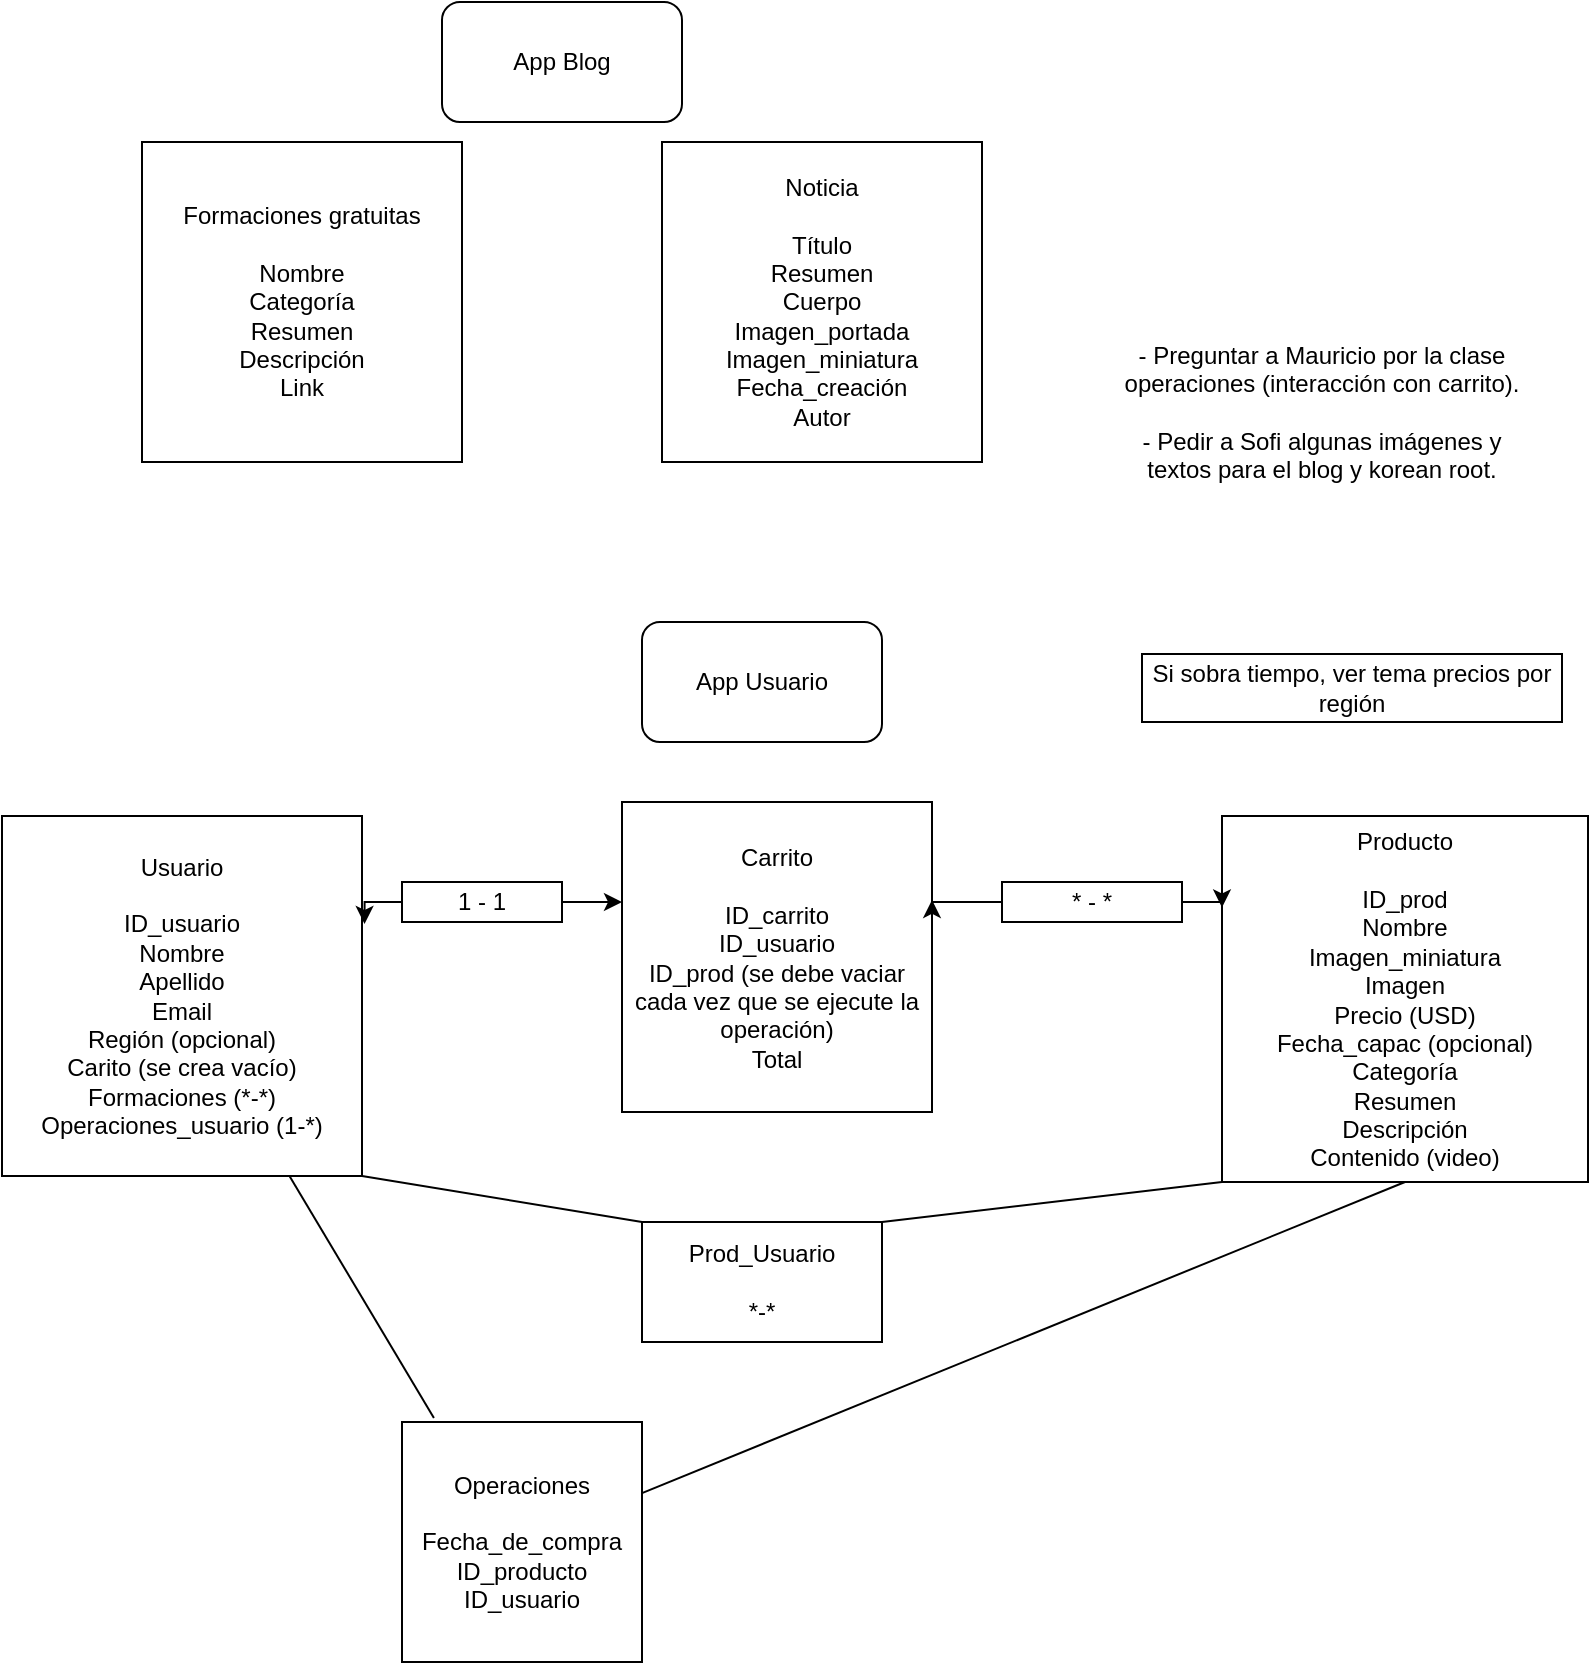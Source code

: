 <mxfile version="17.4.3" type="github">
  <diagram id="C5RBs43oDa-KdzZeNtuy" name="Page-1">
    <mxGraphModel dx="1422" dy="1963" grid="1" gridSize="10" guides="1" tooltips="1" connect="1" arrows="1" fold="1" page="1" pageScale="1" pageWidth="827" pageHeight="1169" math="0" shadow="0">
      <root>
        <mxCell id="WIyWlLk6GJQsqaUBKTNV-0" />
        <mxCell id="WIyWlLk6GJQsqaUBKTNV-1" parent="WIyWlLk6GJQsqaUBKTNV-0" />
        <mxCell id="WhERLxw59ei3A0i4JcfN-0" value="Usuario&lt;br&gt;&lt;br&gt;ID_usuario&lt;br&gt;Nombre&lt;br&gt;Apellido&lt;br&gt;Email&lt;br&gt;Región (opcional)&lt;br&gt;Carito (se crea vacío)&lt;br&gt;Formaciones (*-*)&lt;br&gt;Operaciones_usuario (1-*)" style="whiteSpace=wrap;html=1;aspect=fixed;" parent="WIyWlLk6GJQsqaUBKTNV-1" vertex="1">
          <mxGeometry x="30" y="-723" width="180" height="180" as="geometry" />
        </mxCell>
        <mxCell id="WhERLxw59ei3A0i4JcfN-2" value="Producto&lt;br&gt;&lt;br&gt;ID_prod&lt;br&gt;Nombre&lt;br&gt;Imagen_miniatura&lt;br&gt;Imagen&lt;br&gt;Precio (USD)&lt;br&gt;Fecha_capac (opcional)&lt;br&gt;Categoría&lt;br&gt;Resumen&lt;br&gt;Descripción&lt;br&gt;Contenido (video)" style="whiteSpace=wrap;html=1;aspect=fixed;" parent="WIyWlLk6GJQsqaUBKTNV-1" vertex="1">
          <mxGeometry x="640" y="-723" width="183" height="183" as="geometry" />
        </mxCell>
        <mxCell id="WhERLxw59ei3A0i4JcfN-3" value="Formaciones gratuitas&lt;br&gt;&lt;br&gt;Nombre&lt;br&gt;Categoría&lt;br&gt;Resumen&lt;br&gt;Descripción&lt;br&gt;Link" style="whiteSpace=wrap;html=1;aspect=fixed;" parent="WIyWlLk6GJQsqaUBKTNV-1" vertex="1">
          <mxGeometry x="100" y="-1060" width="160" height="160" as="geometry" />
        </mxCell>
        <mxCell id="WhERLxw59ei3A0i4JcfN-4" value="App Usuario" style="rounded=1;whiteSpace=wrap;html=1;" parent="WIyWlLk6GJQsqaUBKTNV-1" vertex="1">
          <mxGeometry x="350" y="-820" width="120" height="60" as="geometry" />
        </mxCell>
        <mxCell id="WhERLxw59ei3A0i4JcfN-5" value="Carrito&lt;br&gt;&lt;br&gt;ID_carrito&lt;br&gt;ID_usuario&lt;br&gt;ID_prod (se debe vaciar cada vez que se ejecute la operación)&lt;br&gt;Total" style="whiteSpace=wrap;html=1;aspect=fixed;" parent="WIyWlLk6GJQsqaUBKTNV-1" vertex="1">
          <mxGeometry x="340" y="-730" width="155" height="155" as="geometry" />
        </mxCell>
        <mxCell id="WhERLxw59ei3A0i4JcfN-31" style="edgeStyle=orthogonalEdgeStyle;rounded=0;orthogonalLoop=1;jettySize=auto;html=1;exitX=0;exitY=0.5;exitDx=0;exitDy=0;entryX=1.007;entryY=0.3;entryDx=0;entryDy=0;entryPerimeter=0;" parent="WIyWlLk6GJQsqaUBKTNV-1" source="WhERLxw59ei3A0i4JcfN-9" target="WhERLxw59ei3A0i4JcfN-0" edge="1">
          <mxGeometry relative="1" as="geometry" />
        </mxCell>
        <mxCell id="WhERLxw59ei3A0i4JcfN-32" style="edgeStyle=orthogonalEdgeStyle;rounded=0;orthogonalLoop=1;jettySize=auto;html=1;exitX=1;exitY=0.5;exitDx=0;exitDy=0;entryX=0;entryY=0.323;entryDx=0;entryDy=0;entryPerimeter=0;" parent="WIyWlLk6GJQsqaUBKTNV-1" source="WhERLxw59ei3A0i4JcfN-9" target="WhERLxw59ei3A0i4JcfN-5" edge="1">
          <mxGeometry relative="1" as="geometry" />
        </mxCell>
        <mxCell id="WhERLxw59ei3A0i4JcfN-9" value="1 - 1" style="rounded=0;whiteSpace=wrap;html=1;" parent="WIyWlLk6GJQsqaUBKTNV-1" vertex="1">
          <mxGeometry x="230" y="-690" width="80" height="20" as="geometry" />
        </mxCell>
        <mxCell id="WhERLxw59ei3A0i4JcfN-29" style="edgeStyle=orthogonalEdgeStyle;rounded=0;orthogonalLoop=1;jettySize=auto;html=1;exitX=0;exitY=0.5;exitDx=0;exitDy=0;entryX=1;entryY=0.316;entryDx=0;entryDy=0;entryPerimeter=0;" parent="WIyWlLk6GJQsqaUBKTNV-1" source="WhERLxw59ei3A0i4JcfN-11" target="WhERLxw59ei3A0i4JcfN-5" edge="1">
          <mxGeometry relative="1" as="geometry" />
        </mxCell>
        <mxCell id="WhERLxw59ei3A0i4JcfN-30" style="edgeStyle=orthogonalEdgeStyle;rounded=0;orthogonalLoop=1;jettySize=auto;html=1;exitX=1;exitY=0.5;exitDx=0;exitDy=0;entryX=0;entryY=0.25;entryDx=0;entryDy=0;" parent="WIyWlLk6GJQsqaUBKTNV-1" source="WhERLxw59ei3A0i4JcfN-11" target="WhERLxw59ei3A0i4JcfN-2" edge="1">
          <mxGeometry relative="1" as="geometry" />
        </mxCell>
        <mxCell id="WhERLxw59ei3A0i4JcfN-11" value="* - *" style="rounded=0;whiteSpace=wrap;html=1;" parent="WIyWlLk6GJQsqaUBKTNV-1" vertex="1">
          <mxGeometry x="530" y="-690" width="90" height="20" as="geometry" />
        </mxCell>
        <mxCell id="WhERLxw59ei3A0i4JcfN-15" value="Prod_Usuario&lt;br&gt;&lt;br&gt;*-*" style="rounded=0;whiteSpace=wrap;html=1;" parent="WIyWlLk6GJQsqaUBKTNV-1" vertex="1">
          <mxGeometry x="350" y="-520" width="120" height="60" as="geometry" />
        </mxCell>
        <mxCell id="WhERLxw59ei3A0i4JcfN-16" value="" style="endArrow=none;html=1;rounded=0;exitX=1;exitY=1;exitDx=0;exitDy=0;entryX=0;entryY=0;entryDx=0;entryDy=0;" parent="WIyWlLk6GJQsqaUBKTNV-1" source="WhERLxw59ei3A0i4JcfN-0" target="WhERLxw59ei3A0i4JcfN-15" edge="1">
          <mxGeometry width="50" height="50" relative="1" as="geometry">
            <mxPoint x="340" y="-490" as="sourcePoint" />
            <mxPoint x="390" y="-540" as="targetPoint" />
          </mxGeometry>
        </mxCell>
        <mxCell id="WhERLxw59ei3A0i4JcfN-17" value="" style="endArrow=none;html=1;rounded=0;entryX=1;entryY=0;entryDx=0;entryDy=0;exitX=0;exitY=1;exitDx=0;exitDy=0;" parent="WIyWlLk6GJQsqaUBKTNV-1" source="WhERLxw59ei3A0i4JcfN-2" target="WhERLxw59ei3A0i4JcfN-15" edge="1">
          <mxGeometry width="50" height="50" relative="1" as="geometry">
            <mxPoint x="340" y="-490" as="sourcePoint" />
            <mxPoint x="390" y="-540" as="targetPoint" />
          </mxGeometry>
        </mxCell>
        <mxCell id="WhERLxw59ei3A0i4JcfN-18" value="Si sobra tiempo, ver tema precios por región" style="rounded=0;whiteSpace=wrap;html=1;" parent="WIyWlLk6GJQsqaUBKTNV-1" vertex="1">
          <mxGeometry x="600" y="-804" width="210" height="34" as="geometry" />
        </mxCell>
        <mxCell id="WhERLxw59ei3A0i4JcfN-19" value="Operaciones&lt;br&gt;&lt;br&gt;Fecha_de_compra&lt;br&gt;ID_producto&lt;br&gt;ID_usuario" style="whiteSpace=wrap;html=1;aspect=fixed;" parent="WIyWlLk6GJQsqaUBKTNV-1" vertex="1">
          <mxGeometry x="230" y="-420" width="120" height="120" as="geometry" />
        </mxCell>
        <mxCell id="WhERLxw59ei3A0i4JcfN-20" value="" style="endArrow=none;html=1;rounded=0;entryX=0.5;entryY=1;entryDx=0;entryDy=0;" parent="WIyWlLk6GJQsqaUBKTNV-1" source="WhERLxw59ei3A0i4JcfN-19" target="WhERLxw59ei3A0i4JcfN-2" edge="1">
          <mxGeometry width="50" height="50" relative="1" as="geometry">
            <mxPoint x="290" y="-525" as="sourcePoint" />
            <mxPoint x="340" y="-575" as="targetPoint" />
          </mxGeometry>
        </mxCell>
        <mxCell id="WhERLxw59ei3A0i4JcfN-21" value="" style="endArrow=none;html=1;rounded=0;exitX=0.133;exitY=-0.017;exitDx=0;exitDy=0;exitPerimeter=0;" parent="WIyWlLk6GJQsqaUBKTNV-1" source="WhERLxw59ei3A0i4JcfN-19" target="WhERLxw59ei3A0i4JcfN-0" edge="1">
          <mxGeometry width="50" height="50" relative="1" as="geometry">
            <mxPoint x="170" y="-490" as="sourcePoint" />
            <mxPoint x="220" y="-540" as="targetPoint" />
          </mxGeometry>
        </mxCell>
        <mxCell id="WhERLxw59ei3A0i4JcfN-34" value="App Blog" style="rounded=1;whiteSpace=wrap;html=1;" parent="WIyWlLk6GJQsqaUBKTNV-1" vertex="1">
          <mxGeometry x="250" y="-1130" width="120" height="60" as="geometry" />
        </mxCell>
        <mxCell id="WhERLxw59ei3A0i4JcfN-35" value="Noticia&lt;br&gt;&lt;br&gt;Título&lt;br&gt;Resumen&lt;br&gt;Cuerpo&lt;br&gt;Imagen_portada&lt;br&gt;Imagen_miniatura&lt;br&gt;Fecha_creación&lt;br&gt;Autor" style="whiteSpace=wrap;html=1;aspect=fixed;" parent="WIyWlLk6GJQsqaUBKTNV-1" vertex="1">
          <mxGeometry x="360" y="-1060" width="160" height="160" as="geometry" />
        </mxCell>
        <mxCell id="WhERLxw59ei3A0i4JcfN-36" value="- Preguntar a Mauricio por la clase operaciones (interacción con carrito).&lt;br&gt;&lt;br&gt;- Pedir a Sofi algunas imágenes y textos para el blog y korean root." style="text;html=1;strokeColor=none;fillColor=none;align=center;verticalAlign=middle;whiteSpace=wrap;rounded=0;" parent="WIyWlLk6GJQsqaUBKTNV-1" vertex="1">
          <mxGeometry x="590" y="-1000" width="200" height="150" as="geometry" />
        </mxCell>
      </root>
    </mxGraphModel>
  </diagram>
</mxfile>
